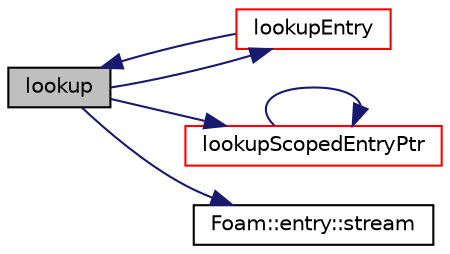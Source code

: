 digraph "lookup"
{
  bgcolor="transparent";
  edge [fontname="Helvetica",fontsize="10",labelfontname="Helvetica",labelfontsize="10"];
  node [fontname="Helvetica",fontsize="10",shape=record];
  rankdir="LR";
  Node1 [label="lookup",height=0.2,width=0.4,color="black", fillcolor="grey75", style="filled", fontcolor="black"];
  Node1 -> Node2 [color="midnightblue",fontsize="10",style="solid",fontname="Helvetica"];
  Node2 [label="lookupEntry",height=0.2,width=0.4,color="red",URL="$a00523.html#a04afcfa85cd72911be05a167b6a61463",tooltip="Find and return an entry data stream if present otherwise error. "];
  Node2 -> Node1 [color="midnightblue",fontsize="10",style="solid",fontname="Helvetica"];
  Node1 -> Node3 [color="midnightblue",fontsize="10",style="solid",fontname="Helvetica"];
  Node3 [label="lookupScopedEntryPtr",height=0.2,width=0.4,color="red",URL="$a00523.html#a4bde2c3cb3a463f9e21f002fd07f2c8c",tooltip="Find and return an entry data stream pointer if present. "];
  Node3 -> Node3 [color="midnightblue",fontsize="10",style="solid",fontname="Helvetica"];
  Node1 -> Node4 [color="midnightblue",fontsize="10",style="solid",fontname="Helvetica"];
  Node4 [label="Foam::entry::stream",height=0.2,width=0.4,color="black",URL="$a00659.html#ad20f888e6dd30f28244402cbea8e08eb",tooltip="Return token stream if this entry is a primitive entry. "];
}
